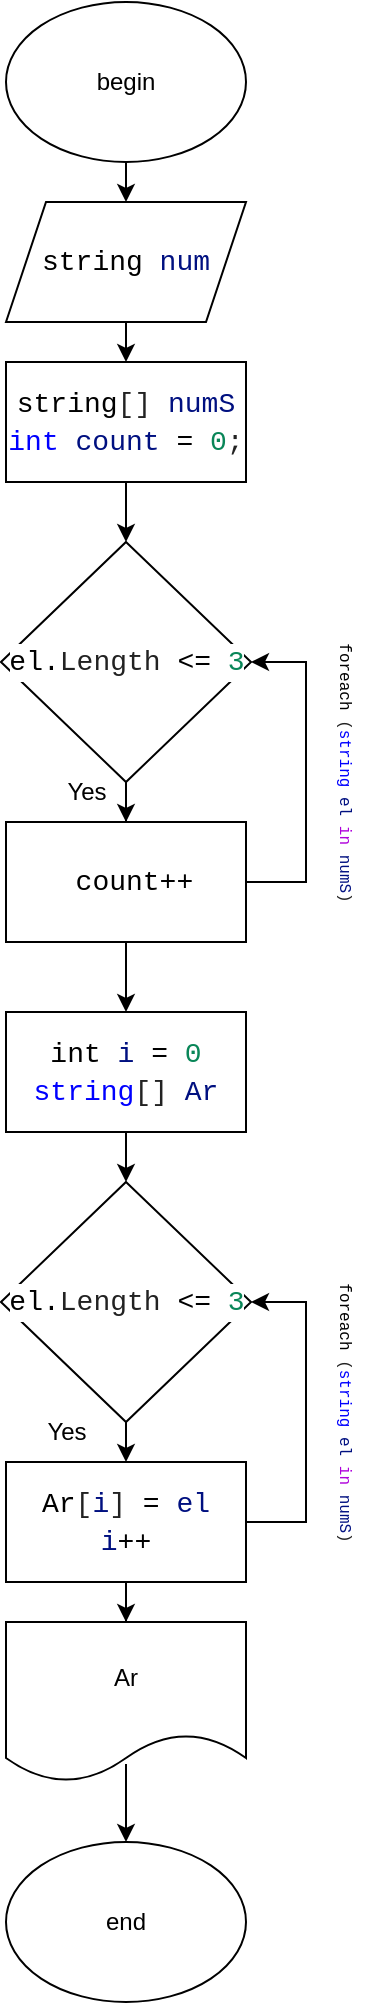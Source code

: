 <mxfile version="20.8.20" type="device"><diagram id="C5RBs43oDa-KdzZeNtuy" name="Page-1"><mxGraphModel dx="794" dy="484" grid="1" gridSize="10" guides="1" tooltips="1" connect="1" arrows="1" fold="1" page="1" pageScale="1" pageWidth="827" pageHeight="1169" math="0" shadow="0"><root><mxCell id="WIyWlLk6GJQsqaUBKTNV-0"/><mxCell id="WIyWlLk6GJQsqaUBKTNV-1" parent="WIyWlLk6GJQsqaUBKTNV-0"/><mxCell id="akSL_9743k2g4bPCRaIg-1" value="begin" style="ellipse;whiteSpace=wrap;html=1;" parent="WIyWlLk6GJQsqaUBKTNV-1" vertex="1"><mxGeometry x="130" y="20" width="120" height="80" as="geometry"/></mxCell><mxCell id="akSL_9743k2g4bPCRaIg-14" value="&lt;div style=&quot;background-color: rgb(255, 255, 255); font-family: Consolas, &amp;quot;Courier New&amp;quot;, monospace; font-size: 14px; line-height: 19px;&quot;&gt;&lt;div style=&quot;line-height: 19px;&quot;&gt;string &lt;span style=&quot;color: #001080;&quot;&gt;num&lt;/span&gt; &lt;/div&gt;&lt;/div&gt;" style="shape=parallelogram;perimeter=parallelogramPerimeter;whiteSpace=wrap;html=1;fixedSize=1;" parent="WIyWlLk6GJQsqaUBKTNV-1" vertex="1"><mxGeometry x="130" y="120" width="120" height="60" as="geometry"/></mxCell><mxCell id="akSL_9743k2g4bPCRaIg-16" value="" style="endArrow=classic;html=1;rounded=0;entryX=0.5;entryY=0;entryDx=0;entryDy=0;exitX=0.5;exitY=1;exitDx=0;exitDy=0;" parent="WIyWlLk6GJQsqaUBKTNV-1" source="akSL_9743k2g4bPCRaIg-1" target="akSL_9743k2g4bPCRaIg-14" edge="1"><mxGeometry width="50" height="50" relative="1" as="geometry"><mxPoint x="399.5" y="110" as="sourcePoint"/><mxPoint x="399.5" y="140" as="targetPoint"/></mxGeometry></mxCell><mxCell id="akSL_9743k2g4bPCRaIg-43" value="" style="edgeStyle=orthogonalEdgeStyle;rounded=0;orthogonalLoop=1;jettySize=auto;html=1;" parent="WIyWlLk6GJQsqaUBKTNV-1" source="akSL_9743k2g4bPCRaIg-17" target="akSL_9743k2g4bPCRaIg-18" edge="1"><mxGeometry relative="1" as="geometry"/></mxCell><mxCell id="akSL_9743k2g4bPCRaIg-17" value="&lt;div style=&quot;background-color: rgb(255, 255, 255); font-family: Consolas, &amp;quot;Courier New&amp;quot;, monospace; font-size: 14px; line-height: 19px;&quot;&gt;&lt;div&gt;string&lt;span style=&quot;color: #222222;&quot;&gt;[&lt;/span&gt;&lt;span style=&quot;color: #222222;&quot;&gt;]&lt;/span&gt; &lt;span style=&quot;color: #001080;&quot;&gt;numS&lt;/span&gt;&lt;/div&gt;&lt;div&gt;&lt;span style=&quot;color: rgb(0, 0, 255);&quot;&gt;int&lt;/span&gt; &lt;span style=&quot;color: rgb(0, 16, 128);&quot;&gt;count&lt;/span&gt; = &lt;span style=&quot;color: rgb(9, 134, 88);&quot;&gt;0&lt;/span&gt;&lt;span style=&quot;color: rgb(34, 34, 34);&quot;&gt;;&lt;/span&gt;&lt;/div&gt;&lt;/div&gt;" style="rounded=0;whiteSpace=wrap;html=1;" parent="WIyWlLk6GJQsqaUBKTNV-1" vertex="1"><mxGeometry x="130" y="200" width="120" height="60" as="geometry"/></mxCell><mxCell id="akSL_9743k2g4bPCRaIg-29" value="" style="edgeStyle=orthogonalEdgeStyle;rounded=0;orthogonalLoop=1;jettySize=auto;html=1;entryX=0.5;entryY=0;entryDx=0;entryDy=0;" parent="WIyWlLk6GJQsqaUBKTNV-1" source="akSL_9743k2g4bPCRaIg-18" target="akSL_9743k2g4bPCRaIg-19" edge="1"><mxGeometry relative="1" as="geometry"/></mxCell><mxCell id="akSL_9743k2g4bPCRaIg-18" value="&lt;div style=&quot;background-color: rgb(255, 255, 255); font-family: Consolas, &amp;quot;Courier New&amp;quot;, monospace; font-size: 14px; line-height: 19px;&quot;&gt;el.&lt;span style=&quot;color: #222222;&quot;&gt;Length&lt;/span&gt; &amp;lt;= &lt;span style=&quot;color: #098658;&quot;&gt;3&lt;/span&gt;&lt;/div&gt;" style="rhombus;whiteSpace=wrap;html=1;" parent="WIyWlLk6GJQsqaUBKTNV-1" vertex="1"><mxGeometry x="127.5" y="290" width="125" height="120" as="geometry"/></mxCell><mxCell id="akSL_9743k2g4bPCRaIg-41" style="edgeStyle=orthogonalEdgeStyle;rounded=0;orthogonalLoop=1;jettySize=auto;html=1;exitX=0.5;exitY=1;exitDx=0;exitDy=0;entryX=0.5;entryY=0;entryDx=0;entryDy=0;" parent="WIyWlLk6GJQsqaUBKTNV-1" source="akSL_9743k2g4bPCRaIg-19" target="akSL_9743k2g4bPCRaIg-20" edge="1"><mxGeometry relative="1" as="geometry"/></mxCell><mxCell id="akSL_9743k2g4bPCRaIg-19" value="&lt;div style=&quot;background-color: rgb(255, 255, 255); font-family: Consolas, &amp;quot;Courier New&amp;quot;, monospace; font-size: 14px; line-height: 19px;&quot;&gt;&amp;nbsp;count++&lt;/div&gt;" style="rounded=0;whiteSpace=wrap;html=1;" parent="WIyWlLk6GJQsqaUBKTNV-1" vertex="1"><mxGeometry x="130" y="430" width="120" height="60" as="geometry"/></mxCell><mxCell id="akSL_9743k2g4bPCRaIg-20" value="&lt;div style=&quot;background-color: rgb(255, 255, 255); font-family: Consolas, &amp;quot;Courier New&amp;quot;, monospace; font-size: 14px; line-height: 19px;&quot;&gt;&lt;div&gt;int &lt;span style=&quot;color: #001080;&quot;&gt;i&lt;/span&gt; = &lt;span style=&quot;color: #098658;&quot;&gt;0&lt;/span&gt;&lt;/div&gt;&lt;div&gt;&lt;span style=&quot;color: #0000ff;&quot;&gt;string&lt;/span&gt;&lt;span style=&quot;color: #222222;&quot;&gt;[&lt;/span&gt;&lt;span style=&quot;color: #222222;&quot;&gt;]&lt;/span&gt; &lt;span style=&quot;color: #001080;&quot;&gt;Ar&lt;/span&gt;&lt;/div&gt;&lt;/div&gt;" style="rounded=0;whiteSpace=wrap;html=1;" parent="WIyWlLk6GJQsqaUBKTNV-1" vertex="1"><mxGeometry x="130" y="525" width="120" height="60" as="geometry"/></mxCell><mxCell id="akSL_9743k2g4bPCRaIg-36" style="edgeStyle=orthogonalEdgeStyle;rounded=0;orthogonalLoop=1;jettySize=auto;html=1;exitX=0.5;exitY=1;exitDx=0;exitDy=0;entryX=0.5;entryY=0;entryDx=0;entryDy=0;" parent="WIyWlLk6GJQsqaUBKTNV-1" source="akSL_9743k2g4bPCRaIg-22" target="akSL_9743k2g4bPCRaIg-23" edge="1"><mxGeometry relative="1" as="geometry"/></mxCell><mxCell id="akSL_9743k2g4bPCRaIg-22" value="&lt;div style=&quot;background-color: rgb(255, 255, 255); font-family: Consolas, &amp;quot;Courier New&amp;quot;, monospace; font-size: 14px; line-height: 19px;&quot;&gt;el.&lt;span style=&quot;color: #222222;&quot;&gt;Length&lt;/span&gt; &amp;lt;= &lt;span style=&quot;color: #098658;&quot;&gt;3&lt;/span&gt;&lt;/div&gt;" style="rhombus;whiteSpace=wrap;html=1;" parent="WIyWlLk6GJQsqaUBKTNV-1" vertex="1"><mxGeometry x="127.5" y="610" width="125" height="120" as="geometry"/></mxCell><mxCell id="akSL_9743k2g4bPCRaIg-37" style="edgeStyle=orthogonalEdgeStyle;rounded=0;orthogonalLoop=1;jettySize=auto;html=1;exitX=1;exitY=0.5;exitDx=0;exitDy=0;entryX=1;entryY=0.5;entryDx=0;entryDy=0;" parent="WIyWlLk6GJQsqaUBKTNV-1" source="akSL_9743k2g4bPCRaIg-23" target="akSL_9743k2g4bPCRaIg-22" edge="1"><mxGeometry relative="1" as="geometry"><Array as="points"><mxPoint x="280" y="780"/><mxPoint x="280" y="670"/></Array></mxGeometry></mxCell><mxCell id="akSL_9743k2g4bPCRaIg-38" style="edgeStyle=orthogonalEdgeStyle;rounded=0;orthogonalLoop=1;jettySize=auto;html=1;exitX=0.5;exitY=1;exitDx=0;exitDy=0;" parent="WIyWlLk6GJQsqaUBKTNV-1" source="akSL_9743k2g4bPCRaIg-23" target="akSL_9743k2g4bPCRaIg-24" edge="1"><mxGeometry relative="1" as="geometry"/></mxCell><mxCell id="akSL_9743k2g4bPCRaIg-23" value="&lt;div style=&quot;background-color: rgb(255, 255, 255); font-family: Consolas, &amp;quot;Courier New&amp;quot;, monospace; font-size: 14px; line-height: 19px;&quot;&gt;&lt;div&gt;Ar&lt;span style=&quot;color: #222222;&quot;&gt;[&lt;/span&gt;&lt;span style=&quot;color: #001080;&quot;&gt;i&lt;/span&gt;&lt;span style=&quot;color: #222222;&quot;&gt;]&lt;/span&gt; = &lt;span style=&quot;color: #001080;&quot;&gt;el&lt;/span&gt;&lt;/div&gt;&lt;div&gt;&lt;span style=&quot;color: rgb(0, 16, 128);&quot;&gt;i&lt;/span&gt;++&lt;/div&gt;&lt;/div&gt;" style="rounded=0;whiteSpace=wrap;html=1;" parent="WIyWlLk6GJQsqaUBKTNV-1" vertex="1"><mxGeometry x="130" y="750" width="120" height="60" as="geometry"/></mxCell><mxCell id="akSL_9743k2g4bPCRaIg-44" value="" style="edgeStyle=orthogonalEdgeStyle;rounded=0;orthogonalLoop=1;jettySize=auto;html=1;exitX=0.5;exitY=0.888;exitDx=0;exitDy=0;exitPerimeter=0;" parent="WIyWlLk6GJQsqaUBKTNV-1" source="akSL_9743k2g4bPCRaIg-24" target="akSL_9743k2g4bPCRaIg-25" edge="1"><mxGeometry relative="1" as="geometry"/></mxCell><mxCell id="akSL_9743k2g4bPCRaIg-24" value="Ar" style="shape=document;whiteSpace=wrap;html=1;boundedLbl=1;" parent="WIyWlLk6GJQsqaUBKTNV-1" vertex="1"><mxGeometry x="130" y="830" width="120" height="80" as="geometry"/></mxCell><mxCell id="akSL_9743k2g4bPCRaIg-25" value="end" style="ellipse;whiteSpace=wrap;html=1;" parent="WIyWlLk6GJQsqaUBKTNV-1" vertex="1"><mxGeometry x="130" y="940" width="120" height="80" as="geometry"/></mxCell><mxCell id="akSL_9743k2g4bPCRaIg-26" value="" style="endArrow=classic;html=1;rounded=0;exitX=0.5;exitY=1;exitDx=0;exitDy=0;" parent="WIyWlLk6GJQsqaUBKTNV-1" source="akSL_9743k2g4bPCRaIg-14" target="akSL_9743k2g4bPCRaIg-17" edge="1"><mxGeometry width="50" height="50" relative="1" as="geometry"><mxPoint x="460" y="260" as="sourcePoint"/><mxPoint x="510" y="210" as="targetPoint"/></mxGeometry></mxCell><mxCell id="akSL_9743k2g4bPCRaIg-30" value="" style="endArrow=classic;html=1;rounded=0;exitX=1;exitY=0.5;exitDx=0;exitDy=0;entryX=1;entryY=0.5;entryDx=0;entryDy=0;" parent="WIyWlLk6GJQsqaUBKTNV-1" source="akSL_9743k2g4bPCRaIg-19" target="akSL_9743k2g4bPCRaIg-18" edge="1"><mxGeometry width="50" height="50" relative="1" as="geometry"><mxPoint x="460" y="360" as="sourcePoint"/><mxPoint x="510" y="310" as="targetPoint"/><Array as="points"><mxPoint x="280" y="460"/><mxPoint x="280" y="350"/></Array></mxGeometry></mxCell><mxCell id="akSL_9743k2g4bPCRaIg-31" value="Yes" style="text;html=1;align=center;verticalAlign=middle;resizable=0;points=[];autosize=1;strokeColor=none;fillColor=none;" parent="WIyWlLk6GJQsqaUBKTNV-1" vertex="1"><mxGeometry x="150" y="400" width="40" height="30" as="geometry"/></mxCell><mxCell id="akSL_9743k2g4bPCRaIg-33" value="" style="endArrow=classic;html=1;rounded=0;exitX=0.5;exitY=1;exitDx=0;exitDy=0;entryX=0.5;entryY=0;entryDx=0;entryDy=0;" parent="WIyWlLk6GJQsqaUBKTNV-1" source="akSL_9743k2g4bPCRaIg-20" target="akSL_9743k2g4bPCRaIg-22" edge="1"><mxGeometry width="50" height="50" relative="1" as="geometry"><mxPoint x="430" y="760" as="sourcePoint"/><mxPoint x="480" y="710" as="targetPoint"/></mxGeometry></mxCell><mxCell id="akSL_9743k2g4bPCRaIg-34" value="Yes" style="text;html=1;align=center;verticalAlign=middle;resizable=0;points=[];autosize=1;strokeColor=none;fillColor=none;" parent="WIyWlLk6GJQsqaUBKTNV-1" vertex="1"><mxGeometry x="140" y="720" width="40" height="30" as="geometry"/></mxCell><mxCell id="akSL_9743k2g4bPCRaIg-45" value="&lt;div style=&quot;background-color: rgb(255, 255, 255); font-family: Consolas, &amp;quot;Courier New&amp;quot;, monospace; font-size: 8px; line-height: 19px;&quot;&gt;foreach &lt;span style=&quot;color: rgb(34, 34, 34); font-size: 8px;&quot;&gt;(&lt;/span&gt;&lt;span style=&quot;color: rgb(0, 0, 255); font-size: 8px;&quot;&gt;string&lt;/span&gt; &lt;span style=&quot;color: rgb(0, 16, 128); font-size: 8px;&quot;&gt;el&lt;/span&gt; &lt;span style=&quot;color: rgb(175, 0, 219); font-size: 8px;&quot;&gt;in&lt;/span&gt; &lt;span style=&quot;color: rgb(0, 16, 128); font-size: 8px;&quot;&gt;numS&lt;/span&gt;&lt;span style=&quot;color: rgb(34, 34, 34); font-size: 8px;&quot;&gt;)&lt;/span&gt;&lt;/div&gt;" style="text;html=1;align=center;verticalAlign=middle;resizable=0;points=[];autosize=1;strokeColor=none;fillColor=none;rotation=90;fontSize=8;" parent="WIyWlLk6GJQsqaUBKTNV-1" vertex="1"><mxGeometry x="230" y="390" width="140" height="30" as="geometry"/></mxCell><mxCell id="akSL_9743k2g4bPCRaIg-47" value="&lt;div style=&quot;background-color: rgb(255, 255, 255); font-family: Consolas, &amp;quot;Courier New&amp;quot;, monospace; font-size: 8px; line-height: 19px;&quot;&gt;foreach &lt;span style=&quot;color: rgb(34, 34, 34); font-size: 8px;&quot;&gt;(&lt;/span&gt;&lt;span style=&quot;color: rgb(0, 0, 255); font-size: 8px;&quot;&gt;string&lt;/span&gt; &lt;span style=&quot;color: rgb(0, 16, 128); font-size: 8px;&quot;&gt;el&lt;/span&gt; &lt;span style=&quot;color: rgb(175, 0, 219); font-size: 8px;&quot;&gt;in&lt;/span&gt; &lt;span style=&quot;color: rgb(0, 16, 128); font-size: 8px;&quot;&gt;numS&lt;/span&gt;&lt;span style=&quot;color: rgb(34, 34, 34); font-size: 8px;&quot;&gt;)&lt;/span&gt;&lt;/div&gt;" style="text;html=1;align=center;verticalAlign=middle;resizable=0;points=[];autosize=1;strokeColor=none;fillColor=none;rotation=90;fontSize=8;" parent="WIyWlLk6GJQsqaUBKTNV-1" vertex="1"><mxGeometry x="230" y="710" width="140" height="30" as="geometry"/></mxCell></root></mxGraphModel></diagram></mxfile>